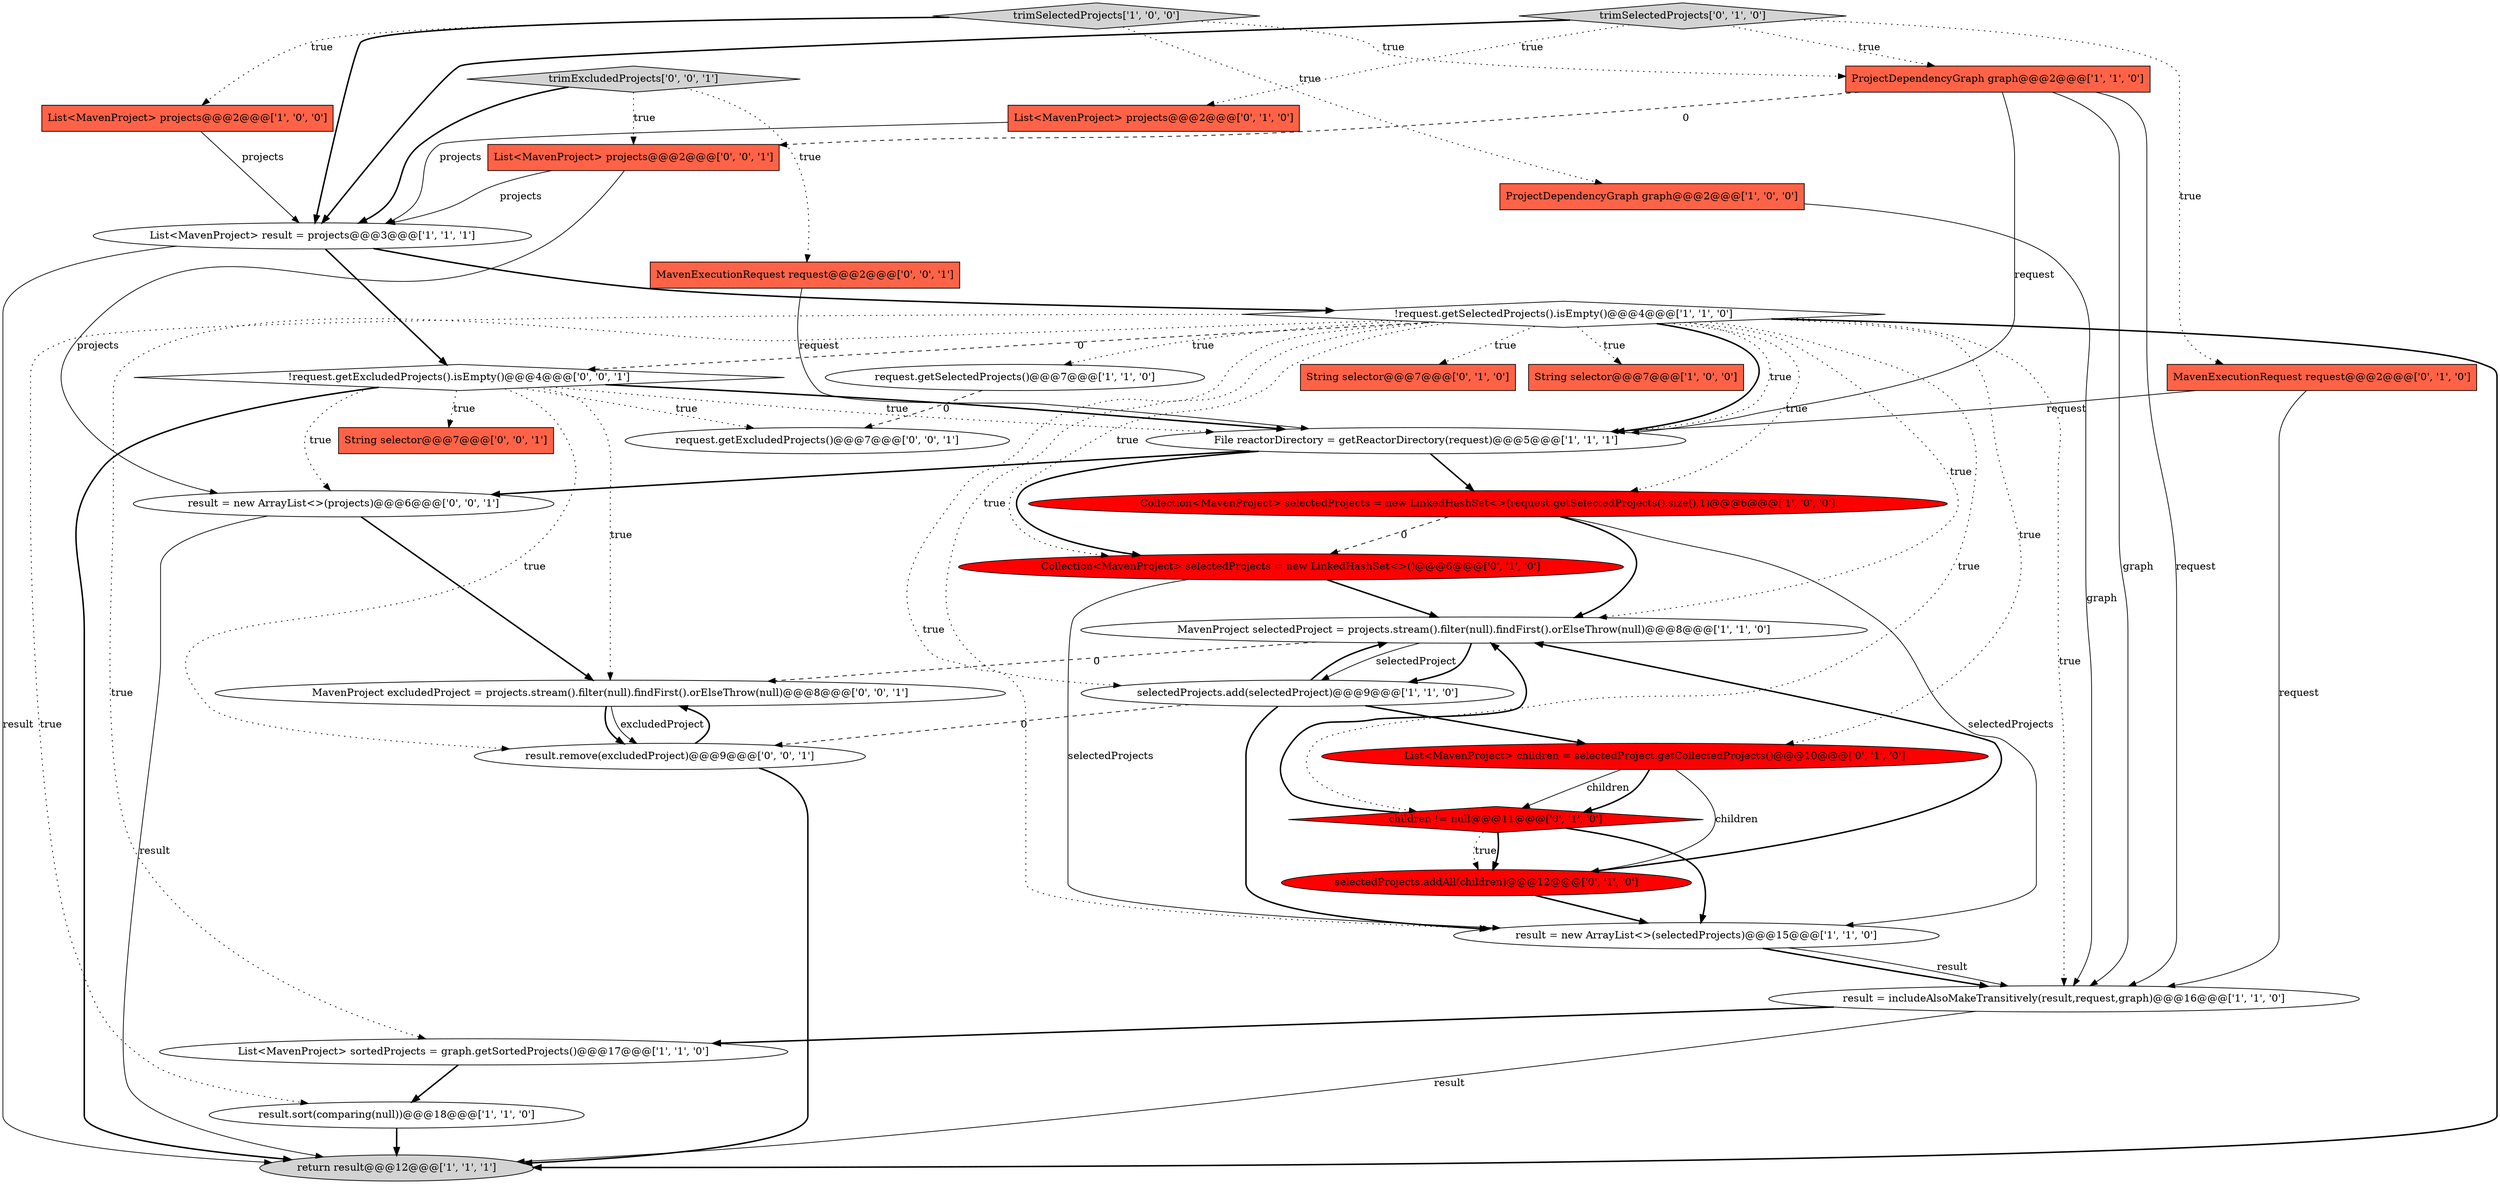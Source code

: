 digraph {
15 [style = filled, label = "trimSelectedProjects['1', '0', '0']", fillcolor = lightgray, shape = diamond image = "AAA0AAABBB1BBB"];
18 [style = filled, label = "Collection<MavenProject> selectedProjects = new LinkedHashSet<>()@@@6@@@['0', '1', '0']", fillcolor = red, shape = ellipse image = "AAA1AAABBB2BBB"];
32 [style = filled, label = "request.getExcludedProjects()@@@7@@@['0', '0', '1']", fillcolor = white, shape = ellipse image = "AAA0AAABBB3BBB"];
13 [style = filled, label = "String selector@@@7@@@['1', '0', '0']", fillcolor = tomato, shape = box image = "AAA0AAABBB1BBB"];
26 [style = filled, label = "MavenExecutionRequest request@@@2@@@['0', '0', '1']", fillcolor = tomato, shape = box image = "AAA0AAABBB3BBB"];
23 [style = filled, label = "MavenExecutionRequest request@@@2@@@['0', '1', '0']", fillcolor = tomato, shape = box image = "AAA0AAABBB2BBB"];
20 [style = filled, label = "children != null@@@11@@@['0', '1', '0']", fillcolor = red, shape = diamond image = "AAA1AAABBB2BBB"];
12 [style = filled, label = "!request.getSelectedProjects().isEmpty()@@@4@@@['1', '1', '0']", fillcolor = white, shape = diamond image = "AAA0AAABBB1BBB"];
22 [style = filled, label = "selectedProjects.addAll(children)@@@12@@@['0', '1', '0']", fillcolor = red, shape = ellipse image = "AAA1AAABBB2BBB"];
4 [style = filled, label = "MavenProject selectedProject = projects.stream().filter(null).findFirst().orElseThrow(null)@@@8@@@['1', '1', '0']", fillcolor = white, shape = ellipse image = "AAA0AAABBB1BBB"];
1 [style = filled, label = "File reactorDirectory = getReactorDirectory(request)@@@5@@@['1', '1', '1']", fillcolor = white, shape = ellipse image = "AAA0AAABBB1BBB"];
16 [style = filled, label = "request.getSelectedProjects()@@@7@@@['1', '1', '0']", fillcolor = white, shape = ellipse image = "AAA0AAABBB1BBB"];
7 [style = filled, label = "result = includeAlsoMakeTransitively(result,request,graph)@@@16@@@['1', '1', '0']", fillcolor = white, shape = ellipse image = "AAA0AAABBB1BBB"];
2 [style = filled, label = "List<MavenProject> projects@@@2@@@['1', '0', '0']", fillcolor = tomato, shape = box image = "AAA0AAABBB1BBB"];
25 [style = filled, label = "String selector@@@7@@@['0', '0', '1']", fillcolor = tomato, shape = box image = "AAA0AAABBB3BBB"];
11 [style = filled, label = "ProjectDependencyGraph graph@@@2@@@['1', '1', '0']", fillcolor = tomato, shape = box image = "AAA0AAABBB1BBB"];
31 [style = filled, label = "trimExcludedProjects['0', '0', '1']", fillcolor = lightgray, shape = diamond image = "AAA0AAABBB3BBB"];
19 [style = filled, label = "trimSelectedProjects['0', '1', '0']", fillcolor = lightgray, shape = diamond image = "AAA0AAABBB2BBB"];
14 [style = filled, label = "List<MavenProject> result = projects@@@3@@@['1', '1', '1']", fillcolor = white, shape = ellipse image = "AAA0AAABBB1BBB"];
0 [style = filled, label = "List<MavenProject> sortedProjects = graph.getSortedProjects()@@@17@@@['1', '1', '0']", fillcolor = white, shape = ellipse image = "AAA0AAABBB1BBB"];
33 [style = filled, label = "result = new ArrayList<>(projects)@@@6@@@['0', '0', '1']", fillcolor = white, shape = ellipse image = "AAA0AAABBB3BBB"];
24 [style = filled, label = "List<MavenProject> children = selectedProject.getCollectedProjects()@@@10@@@['0', '1', '0']", fillcolor = red, shape = ellipse image = "AAA1AAABBB2BBB"];
30 [style = filled, label = "MavenProject excludedProject = projects.stream().filter(null).findFirst().orElseThrow(null)@@@8@@@['0', '0', '1']", fillcolor = white, shape = ellipse image = "AAA0AAABBB3BBB"];
9 [style = filled, label = "selectedProjects.add(selectedProject)@@@9@@@['1', '1', '0']", fillcolor = white, shape = ellipse image = "AAA0AAABBB1BBB"];
10 [style = filled, label = "result.sort(comparing(null))@@@18@@@['1', '1', '0']", fillcolor = white, shape = ellipse image = "AAA0AAABBB1BBB"];
6 [style = filled, label = "result = new ArrayList<>(selectedProjects)@@@15@@@['1', '1', '0']", fillcolor = white, shape = ellipse image = "AAA0AAABBB1BBB"];
28 [style = filled, label = "!request.getExcludedProjects().isEmpty()@@@4@@@['0', '0', '1']", fillcolor = white, shape = diamond image = "AAA0AAABBB3BBB"];
27 [style = filled, label = "List<MavenProject> projects@@@2@@@['0', '0', '1']", fillcolor = tomato, shape = box image = "AAA0AAABBB3BBB"];
8 [style = filled, label = "ProjectDependencyGraph graph@@@2@@@['1', '0', '0']", fillcolor = tomato, shape = box image = "AAA0AAABBB1BBB"];
21 [style = filled, label = "List<MavenProject> projects@@@2@@@['0', '1', '0']", fillcolor = tomato, shape = box image = "AAA0AAABBB2BBB"];
5 [style = filled, label = "return result@@@12@@@['1', '1', '1']", fillcolor = lightgray, shape = ellipse image = "AAA0AAABBB1BBB"];
29 [style = filled, label = "result.remove(excludedProject)@@@9@@@['0', '0', '1']", fillcolor = white, shape = ellipse image = "AAA0AAABBB3BBB"];
17 [style = filled, label = "String selector@@@7@@@['0', '1', '0']", fillcolor = tomato, shape = box image = "AAA0AAABBB2BBB"];
3 [style = filled, label = "Collection<MavenProject> selectedProjects = new LinkedHashSet<>(request.getSelectedProjects().size(),1)@@@6@@@['1', '0', '0']", fillcolor = red, shape = ellipse image = "AAA1AAABBB1BBB"];
29->5 [style = bold, label=""];
16->32 [style = dashed, label="0"];
12->5 [style = bold, label=""];
29->30 [style = bold, label=""];
28->25 [style = dotted, label="true"];
4->30 [style = dashed, label="0"];
14->28 [style = bold, label=""];
3->6 [style = solid, label="selectedProjects"];
3->4 [style = bold, label=""];
30->29 [style = bold, label=""];
9->6 [style = bold, label=""];
22->4 [style = bold, label=""];
28->30 [style = dotted, label="true"];
1->33 [style = bold, label=""];
21->14 [style = solid, label="projects"];
12->20 [style = dotted, label="true"];
15->8 [style = dotted, label="true"];
24->22 [style = solid, label="children"];
19->11 [style = dotted, label="true"];
23->1 [style = solid, label="request"];
31->27 [style = dotted, label="true"];
23->7 [style = solid, label="request"];
9->24 [style = bold, label=""];
26->1 [style = solid, label="request"];
31->14 [style = bold, label=""];
18->6 [style = solid, label="selectedProjects"];
4->9 [style = solid, label="selectedProject"];
12->3 [style = dotted, label="true"];
12->17 [style = dotted, label="true"];
28->5 [style = bold, label=""];
27->14 [style = solid, label="projects"];
15->2 [style = dotted, label="true"];
11->7 [style = solid, label="request"];
33->5 [style = solid, label="result"];
7->0 [style = bold, label=""];
12->18 [style = dotted, label="true"];
19->21 [style = dotted, label="true"];
12->1 [style = bold, label=""];
8->7 [style = solid, label="graph"];
14->5 [style = solid, label="result"];
24->20 [style = solid, label="children"];
24->20 [style = bold, label=""];
28->29 [style = dotted, label="true"];
11->7 [style = solid, label="graph"];
18->4 [style = bold, label=""];
12->10 [style = dotted, label="true"];
12->6 [style = dotted, label="true"];
33->30 [style = bold, label=""];
12->0 [style = dotted, label="true"];
12->4 [style = dotted, label="true"];
20->22 [style = dotted, label="true"];
6->7 [style = bold, label=""];
12->7 [style = dotted, label="true"];
27->33 [style = solid, label="projects"];
22->6 [style = bold, label=""];
4->9 [style = bold, label=""];
15->14 [style = bold, label=""];
11->1 [style = solid, label="request"];
1->3 [style = bold, label=""];
30->29 [style = solid, label="excludedProject"];
7->5 [style = solid, label="result"];
28->1 [style = dotted, label="true"];
12->13 [style = dotted, label="true"];
28->32 [style = dotted, label="true"];
10->5 [style = bold, label=""];
19->14 [style = bold, label=""];
6->7 [style = solid, label="result"];
15->11 [style = dotted, label="true"];
12->24 [style = dotted, label="true"];
11->27 [style = dashed, label="0"];
28->33 [style = dotted, label="true"];
3->18 [style = dashed, label="0"];
9->4 [style = bold, label=""];
12->1 [style = dotted, label="true"];
19->23 [style = dotted, label="true"];
1->18 [style = bold, label=""];
28->1 [style = bold, label=""];
20->6 [style = bold, label=""];
2->14 [style = solid, label="projects"];
20->4 [style = bold, label=""];
20->22 [style = bold, label=""];
0->10 [style = bold, label=""];
9->29 [style = dashed, label="0"];
12->16 [style = dotted, label="true"];
31->26 [style = dotted, label="true"];
12->28 [style = dashed, label="0"];
14->12 [style = bold, label=""];
12->9 [style = dotted, label="true"];
}
